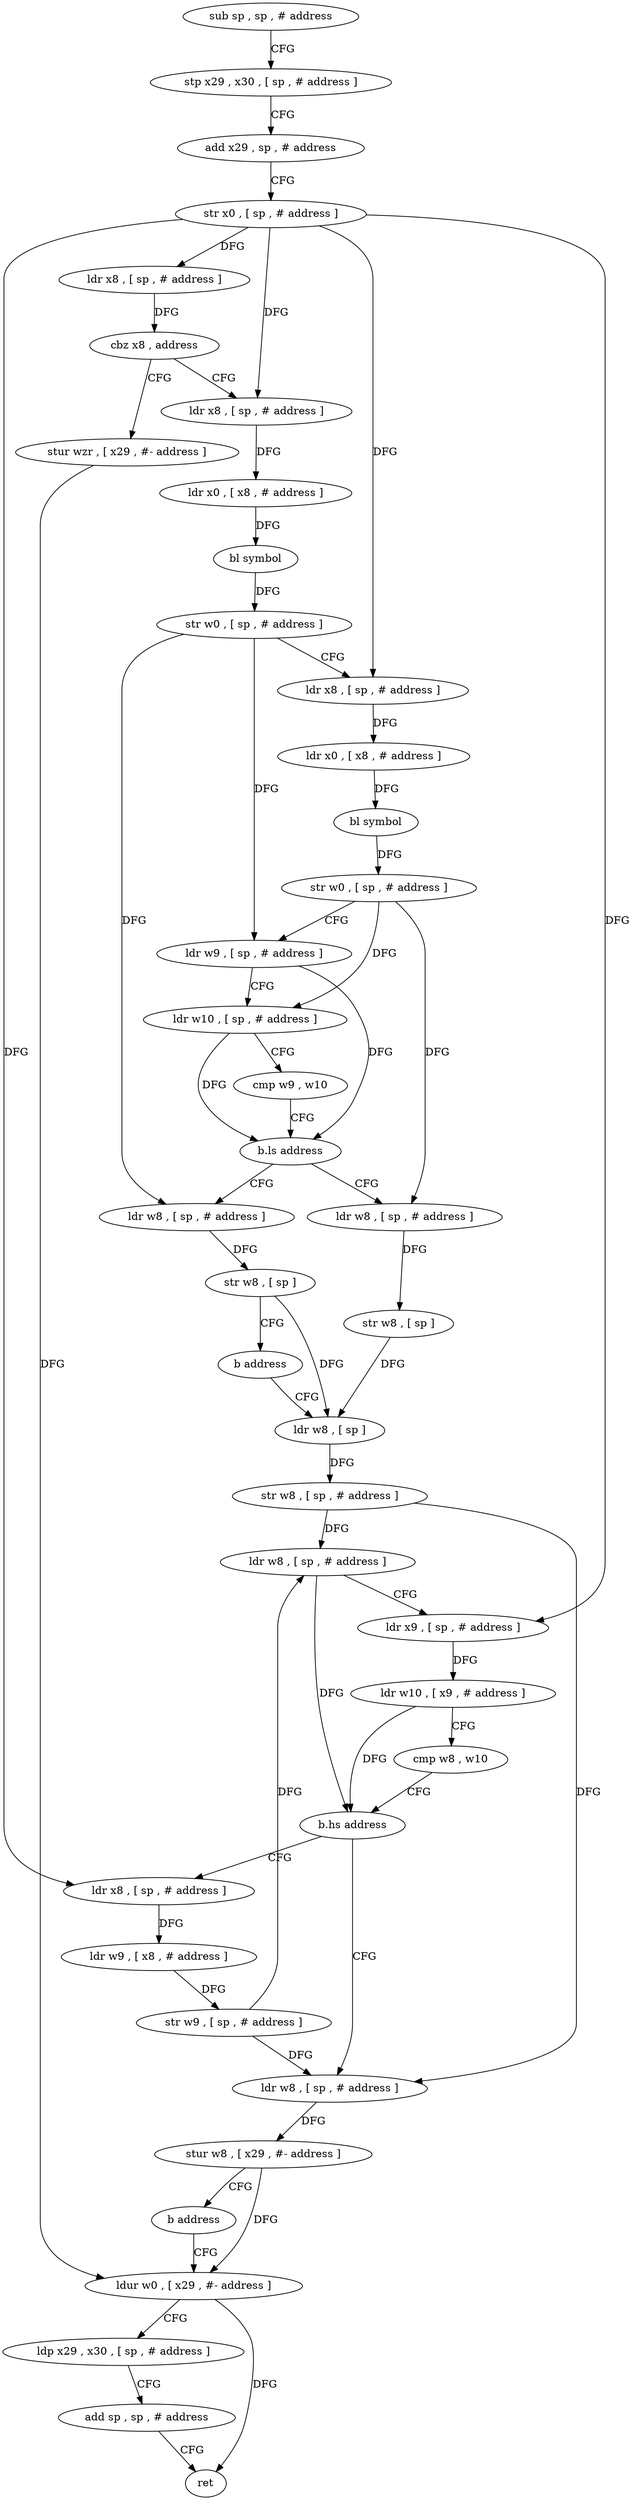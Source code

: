 digraph "func" {
"4243252" [label = "sub sp , sp , # address" ]
"4243256" [label = "stp x29 , x30 , [ sp , # address ]" ]
"4243260" [label = "add x29 , sp , # address" ]
"4243264" [label = "str x0 , [ sp , # address ]" ]
"4243268" [label = "ldr x8 , [ sp , # address ]" ]
"4243272" [label = "cbz x8 , address" ]
"4243396" [label = "stur wzr , [ x29 , #- address ]" ]
"4243276" [label = "ldr x8 , [ sp , # address ]" ]
"4243400" [label = "ldur w0 , [ x29 , #- address ]" ]
"4243280" [label = "ldr x0 , [ x8 , # address ]" ]
"4243284" [label = "bl symbol" ]
"4243288" [label = "str w0 , [ sp , # address ]" ]
"4243292" [label = "ldr x8 , [ sp , # address ]" ]
"4243296" [label = "ldr x0 , [ x8 , # address ]" ]
"4243300" [label = "bl symbol" ]
"4243304" [label = "str w0 , [ sp , # address ]" ]
"4243308" [label = "ldr w9 , [ sp , # address ]" ]
"4243312" [label = "ldr w10 , [ sp , # address ]" ]
"4243316" [label = "cmp w9 , w10" ]
"4243320" [label = "b.ls address" ]
"4243336" [label = "ldr w8 , [ sp , # address ]" ]
"4243324" [label = "ldr w8 , [ sp , # address ]" ]
"4243340" [label = "str w8 , [ sp ]" ]
"4243344" [label = "ldr w8 , [ sp ]" ]
"4243328" [label = "str w8 , [ sp ]" ]
"4243332" [label = "b address" ]
"4243384" [label = "ldr w8 , [ sp , # address ]" ]
"4243388" [label = "stur w8 , [ x29 , #- address ]" ]
"4243392" [label = "b address" ]
"4243372" [label = "ldr x8 , [ sp , # address ]" ]
"4243376" [label = "ldr w9 , [ x8 , # address ]" ]
"4243380" [label = "str w9 , [ sp , # address ]" ]
"4243348" [label = "str w8 , [ sp , # address ]" ]
"4243352" [label = "ldr w8 , [ sp , # address ]" ]
"4243356" [label = "ldr x9 , [ sp , # address ]" ]
"4243360" [label = "ldr w10 , [ x9 , # address ]" ]
"4243364" [label = "cmp w8 , w10" ]
"4243368" [label = "b.hs address" ]
"4243404" [label = "ldp x29 , x30 , [ sp , # address ]" ]
"4243408" [label = "add sp , sp , # address" ]
"4243412" [label = "ret" ]
"4243252" -> "4243256" [ label = "CFG" ]
"4243256" -> "4243260" [ label = "CFG" ]
"4243260" -> "4243264" [ label = "CFG" ]
"4243264" -> "4243268" [ label = "DFG" ]
"4243264" -> "4243276" [ label = "DFG" ]
"4243264" -> "4243292" [ label = "DFG" ]
"4243264" -> "4243356" [ label = "DFG" ]
"4243264" -> "4243372" [ label = "DFG" ]
"4243268" -> "4243272" [ label = "DFG" ]
"4243272" -> "4243396" [ label = "CFG" ]
"4243272" -> "4243276" [ label = "CFG" ]
"4243396" -> "4243400" [ label = "DFG" ]
"4243276" -> "4243280" [ label = "DFG" ]
"4243400" -> "4243404" [ label = "CFG" ]
"4243400" -> "4243412" [ label = "DFG" ]
"4243280" -> "4243284" [ label = "DFG" ]
"4243284" -> "4243288" [ label = "DFG" ]
"4243288" -> "4243292" [ label = "CFG" ]
"4243288" -> "4243308" [ label = "DFG" ]
"4243288" -> "4243324" [ label = "DFG" ]
"4243292" -> "4243296" [ label = "DFG" ]
"4243296" -> "4243300" [ label = "DFG" ]
"4243300" -> "4243304" [ label = "DFG" ]
"4243304" -> "4243308" [ label = "CFG" ]
"4243304" -> "4243312" [ label = "DFG" ]
"4243304" -> "4243336" [ label = "DFG" ]
"4243308" -> "4243312" [ label = "CFG" ]
"4243308" -> "4243320" [ label = "DFG" ]
"4243312" -> "4243316" [ label = "CFG" ]
"4243312" -> "4243320" [ label = "DFG" ]
"4243316" -> "4243320" [ label = "CFG" ]
"4243320" -> "4243336" [ label = "CFG" ]
"4243320" -> "4243324" [ label = "CFG" ]
"4243336" -> "4243340" [ label = "DFG" ]
"4243324" -> "4243328" [ label = "DFG" ]
"4243340" -> "4243344" [ label = "DFG" ]
"4243344" -> "4243348" [ label = "DFG" ]
"4243328" -> "4243332" [ label = "CFG" ]
"4243328" -> "4243344" [ label = "DFG" ]
"4243332" -> "4243344" [ label = "CFG" ]
"4243384" -> "4243388" [ label = "DFG" ]
"4243388" -> "4243392" [ label = "CFG" ]
"4243388" -> "4243400" [ label = "DFG" ]
"4243392" -> "4243400" [ label = "CFG" ]
"4243372" -> "4243376" [ label = "DFG" ]
"4243376" -> "4243380" [ label = "DFG" ]
"4243380" -> "4243384" [ label = "DFG" ]
"4243380" -> "4243352" [ label = "DFG" ]
"4243348" -> "4243352" [ label = "DFG" ]
"4243348" -> "4243384" [ label = "DFG" ]
"4243352" -> "4243356" [ label = "CFG" ]
"4243352" -> "4243368" [ label = "DFG" ]
"4243356" -> "4243360" [ label = "DFG" ]
"4243360" -> "4243364" [ label = "CFG" ]
"4243360" -> "4243368" [ label = "DFG" ]
"4243364" -> "4243368" [ label = "CFG" ]
"4243368" -> "4243384" [ label = "CFG" ]
"4243368" -> "4243372" [ label = "CFG" ]
"4243404" -> "4243408" [ label = "CFG" ]
"4243408" -> "4243412" [ label = "CFG" ]
}
